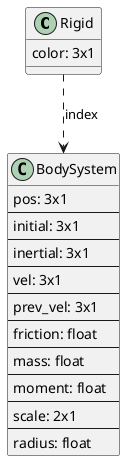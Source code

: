 @startuml body

class Rigid {
    color: 3x1
}

class BodySystem {
    pos: 3x1
    ---
    initial: 3x1
    ---
    inertial: 3x1
    ---
    vel: 3x1
    ---
    prev_vel: 3x1
    ---
    friction: float
    ---
    mass: float
    ---
    moment: float
    ---
    scale: 2x1
    ---
    radius: float
}

Rigid ..> BodySystem : index

@enduml